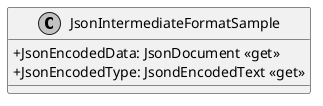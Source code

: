 @startuml
skinparam monochrome true
skinparam classAttributeIconSize 0

!startsub default
class JsonIntermediateFormatSample {
    + JsonEncodedData: JsonDocument <<get>>
    + JsonEncodedType: JsondEncodedText <<get>>
}
!endsub

@enduml